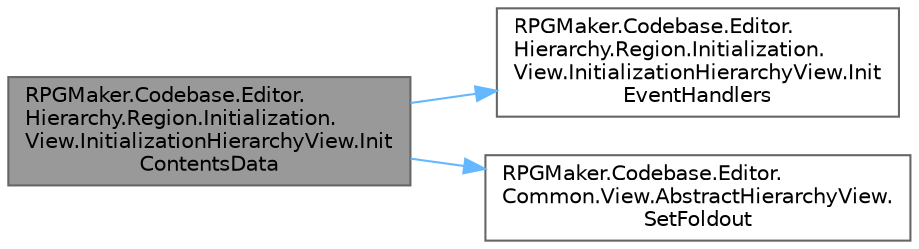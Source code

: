 digraph "RPGMaker.Codebase.Editor.Hierarchy.Region.Initialization.View.InitializationHierarchyView.InitContentsData"
{
 // LATEX_PDF_SIZE
  bgcolor="transparent";
  edge [fontname=Helvetica,fontsize=10,labelfontname=Helvetica,labelfontsize=10];
  node [fontname=Helvetica,fontsize=10,shape=box,height=0.2,width=0.4];
  rankdir="LR";
  Node1 [id="Node000001",label="RPGMaker.Codebase.Editor.\lHierarchy.Region.Initialization.\lView.InitializationHierarchyView.Init\lContentsData",height=0.2,width=0.4,color="gray40", fillcolor="grey60", style="filled", fontcolor="black",tooltip="各コンテンツデータの初期化"];
  Node1 -> Node2 [id="edge1_Node000001_Node000002",color="steelblue1",style="solid",tooltip=" "];
  Node2 [id="Node000002",label="RPGMaker.Codebase.Editor.\lHierarchy.Region.Initialization.\lView.InitializationHierarchyView.Init\lEventHandlers",height=0.2,width=0.4,color="grey40", fillcolor="white", style="filled",URL="$d0/d23/class_r_p_g_maker_1_1_codebase_1_1_editor_1_1_hierarchy_1_1_region_1_1_initialization_1_1_view_1a59ee31ca6cd6e1e669fba0831c18a1f.html#a10d264a2effc4f988739b42444e7aaf3",tooltip="イベントの初期設定"];
  Node1 -> Node3 [id="edge2_Node000001_Node000003",color="steelblue1",style="solid",tooltip=" "];
  Node3 [id="Node000003",label="RPGMaker.Codebase.Editor.\lCommon.View.AbstractHierarchyView.\lSetFoldout",height=0.2,width=0.4,color="grey40", fillcolor="white", style="filled",URL="$de/d02/class_r_p_g_maker_1_1_codebase_1_1_editor_1_1_common_1_1_view_1_1_abstract_hierarchy_view.html#a123476da207de374b2b16dcd30da029c",tooltip="Foldout部品の登録 既に開閉状態を保持していた場合には、そのデータを復元する"];
}
